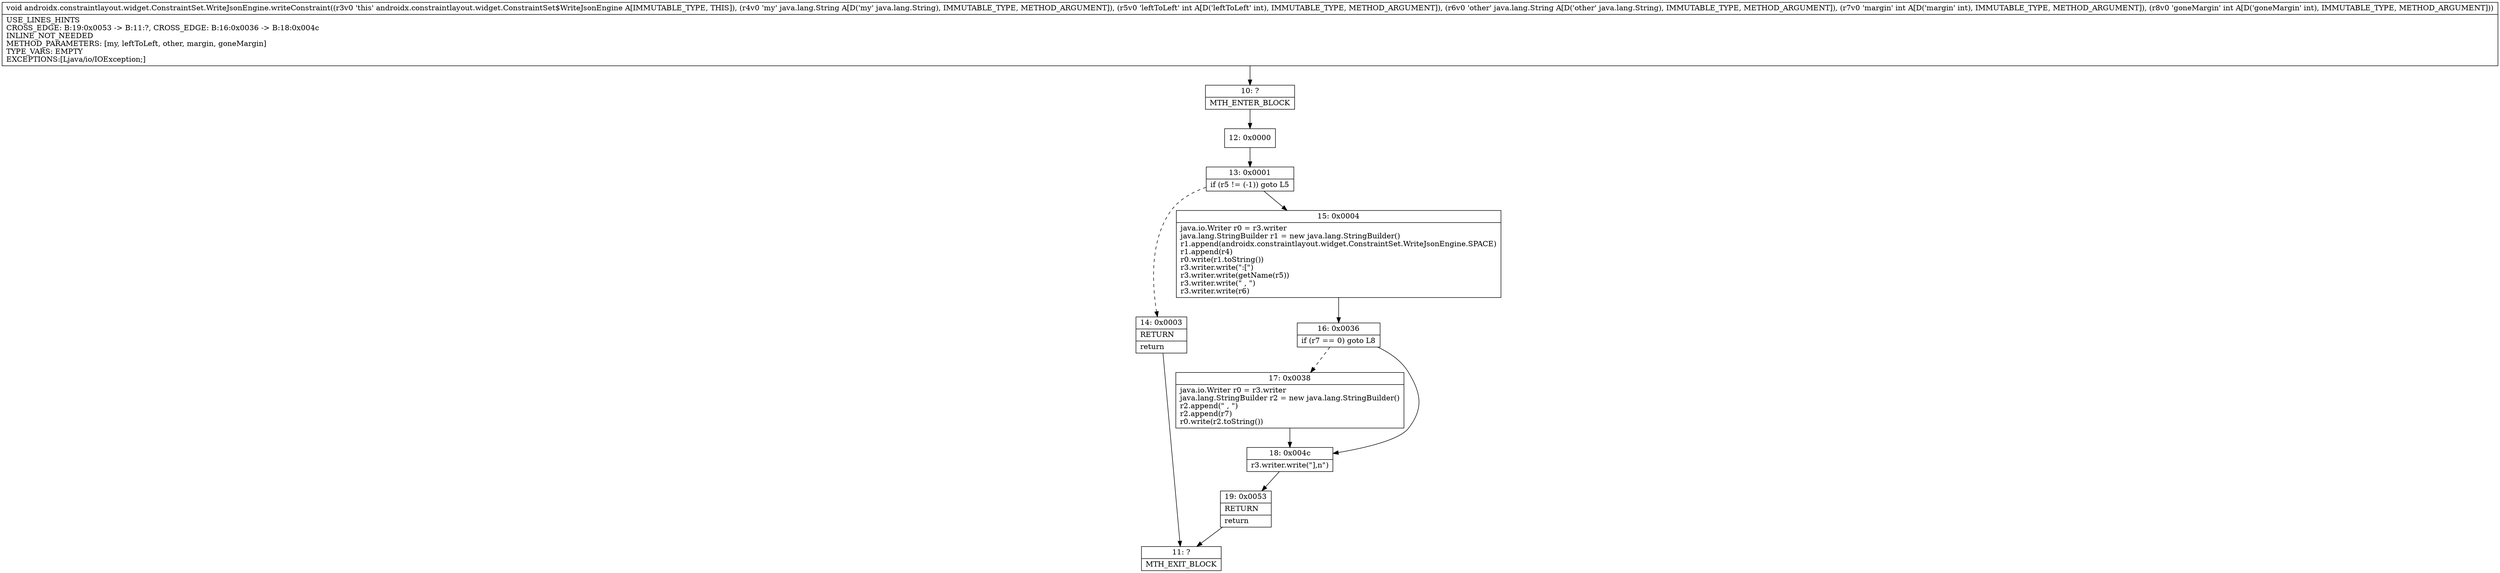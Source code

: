 digraph "CFG forandroidx.constraintlayout.widget.ConstraintSet.WriteJsonEngine.writeConstraint(Ljava\/lang\/String;ILjava\/lang\/String;II)V" {
Node_10 [shape=record,label="{10\:\ ?|MTH_ENTER_BLOCK\l}"];
Node_12 [shape=record,label="{12\:\ 0x0000}"];
Node_13 [shape=record,label="{13\:\ 0x0001|if (r5 != (\-1)) goto L5\l}"];
Node_14 [shape=record,label="{14\:\ 0x0003|RETURN\l|return\l}"];
Node_11 [shape=record,label="{11\:\ ?|MTH_EXIT_BLOCK\l}"];
Node_15 [shape=record,label="{15\:\ 0x0004|java.io.Writer r0 = r3.writer\ljava.lang.StringBuilder r1 = new java.lang.StringBuilder()\lr1.append(androidx.constraintlayout.widget.ConstraintSet.WriteJsonEngine.SPACE)\lr1.append(r4)\lr0.write(r1.toString())\lr3.writer.write(\":[\")\lr3.writer.write(getName(r5))\lr3.writer.write(\" , \")\lr3.writer.write(r6)\l}"];
Node_16 [shape=record,label="{16\:\ 0x0036|if (r7 == 0) goto L8\l}"];
Node_17 [shape=record,label="{17\:\ 0x0038|java.io.Writer r0 = r3.writer\ljava.lang.StringBuilder r2 = new java.lang.StringBuilder()\lr2.append(\" , \")\lr2.append(r7)\lr0.write(r2.toString())\l}"];
Node_18 [shape=record,label="{18\:\ 0x004c|r3.writer.write(\"],n\")\l}"];
Node_19 [shape=record,label="{19\:\ 0x0053|RETURN\l|return\l}"];
MethodNode[shape=record,label="{void androidx.constraintlayout.widget.ConstraintSet.WriteJsonEngine.writeConstraint((r3v0 'this' androidx.constraintlayout.widget.ConstraintSet$WriteJsonEngine A[IMMUTABLE_TYPE, THIS]), (r4v0 'my' java.lang.String A[D('my' java.lang.String), IMMUTABLE_TYPE, METHOD_ARGUMENT]), (r5v0 'leftToLeft' int A[D('leftToLeft' int), IMMUTABLE_TYPE, METHOD_ARGUMENT]), (r6v0 'other' java.lang.String A[D('other' java.lang.String), IMMUTABLE_TYPE, METHOD_ARGUMENT]), (r7v0 'margin' int A[D('margin' int), IMMUTABLE_TYPE, METHOD_ARGUMENT]), (r8v0 'goneMargin' int A[D('goneMargin' int), IMMUTABLE_TYPE, METHOD_ARGUMENT]))  | USE_LINES_HINTS\lCROSS_EDGE: B:19:0x0053 \-\> B:11:?, CROSS_EDGE: B:16:0x0036 \-\> B:18:0x004c\lINLINE_NOT_NEEDED\lMETHOD_PARAMETERS: [my, leftToLeft, other, margin, goneMargin]\lTYPE_VARS: EMPTY\lEXCEPTIONS:[Ljava\/io\/IOException;]\l}"];
MethodNode -> Node_10;Node_10 -> Node_12;
Node_12 -> Node_13;
Node_13 -> Node_14[style=dashed];
Node_13 -> Node_15;
Node_14 -> Node_11;
Node_15 -> Node_16;
Node_16 -> Node_17[style=dashed];
Node_16 -> Node_18;
Node_17 -> Node_18;
Node_18 -> Node_19;
Node_19 -> Node_11;
}

